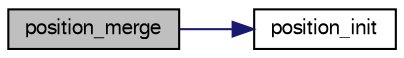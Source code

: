 digraph "position_merge"
{
 // LATEX_PDF_SIZE
  bgcolor="transparent";
  edge [fontname="FreeSans",fontsize="10",labelfontname="FreeSans",labelfontsize="10"];
  node [fontname="FreeSans",fontsize="10",shape=record];
  rankdir="LR";
  Node1 [label="position_merge",height=0.2,width=0.4,color="black", fillcolor="grey75", style="filled", fontcolor="black",tooltip="Merge a position with another one."];
  Node1 -> Node2 [color="midnightblue",fontsize="10",style="solid",fontname="FreeSans"];
  Node2 [label="position_init",height=0.2,width=0.4,color="black",URL="$book_8c.html#afb0f6cc3910d40165c8350150e0a5ca4",tooltip="Initialize a position."];
}

